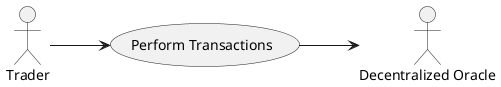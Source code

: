 @startuml case03
left to right direction
actor Trader as T
usecase "Perform Transactions" as UC2
actor "Decentralized Oracle" as O

T --> UC2
UC2 --> O
@enduml

@startuml caseSequenceDiagram03
hide footbox
actor Trader as T
boundary "Trade Panel" as UI
control "TransactionManager" as TM
control "BlockchainModule" as BM
entity "Transaction" as TX
entity "Portfolio" as PF
actor "Decentralized Oracle" as O

T -> UI : 1: Select "Trade"
UI -> TM : 2: Request Transaction Setup
TM -> O : 3: Query Real-Time Market Prices
O --> TM : 4: Return Aggregated Prices
TM -> UI : 5: Display Aggregated Market Data

T -> UI : 6: Input Transaction Details (buy/sell, cryptocurrency, amount, price
UI -> TM : 7: Submit Transaction Details
TM -> TX : 8: Create Transaction Object
TX --> TM : 9: Transaction Object Created
TM -> PF : 10: Validate Trader's Balance

group E1: Insufficient Balance
    TM -> UI : 10.1: Display "Insufficient Balance"
    note over T, UI : This use case ends.
end

alt AF1: Modify Transaction Details
    T -> UI : 11.1: Modify Transaction Parameters
    UI -> TM : 11.2: Submit Updated Transaction Details
    TM -> PF : 11.3: Revalidate Trader's Balance
    group E1: Insufficient Balance on Modification
        TM -> UI : 11.4: Display "Insufficient Balance"
    end
end

T -> UI : 12: Confirm Transaction
UI -> TM : 13: Process Transaction
TM -> BM : 14: Execute Transaction on Blockchain
BM --> TX : 15: Update Transaction Status

TM -> PF : 16: Update Trader's Portfolio
TM -> UI : 17: Display Transaction Confirmation

alt AF2: View Token-Specific Details
    T -> UI : 18.1: Request Token-Specific Details
    UI -> PF : 18.2: Retrieve Token Data
    PF --> UI : 18.3: Display Token Details
end

alt AF3: View Entire Portfolio
    T -> UI : 19.1: Request Entire Portfolio
    UI -> PF : 19.2: Retrieve Portfolio Data
    PF --> UI : 19.3: Display Entire Portfolio
end

T -> UI : 20: Close Trade Page and Return to Dashboard
@enduml



'@startuml caseSequence03
' hide footbox
' actor Trader as T
' boundary "Interface Panel" as UI
' participant "Cryptocurrency Trading System" as System
' participant "Blockchain Smart Contract" as BSC
' actor "Decentralized Oracle" as O

' T -> UI : Select "Trade" (SRS_REQ_301)
' UI -> System : Request Transaction Setup (SRS_REQ_301)
' System -> UI : Prompt for Transaction Details (SRS_REQ_302)

' T -> UI : Enter Transaction Details (buy/sell, crypto type, amount, price) (SRS_REQ_302)
' UI -> System : Submit Transaction Details (SRS_REQ_302)
' System -> O : Query Real-Time Prices (SRS_REQ_303)
' O --> System : Return Aggregated Prices (SRS_REQ_303)
' System -> System : Validate Balance (SRS_REQ_304)

' alt Modify Transaction Details
'     T -> UI : Modify Transaction Details (e.g., amount, price) (SRS_REQ_309_1)
'     UI -> System : Submit Modified Details (SRS_REQ_309_1)
'     System -> System : Revalidate Balance (SRS_REQ_309_2)
' end

' group E1: Insufficient Balance
'     System -> UI : Display "Insufficient Balance" (SRS_REQ_310_1)
'     note over T, UI : This use case ends.
' end

' T -> UI : Confirm Transaction (SRS_REQ_306)
' UI -> System : Process Transaction (SRS_REQ_306)
' System -> BSC : Execute Transaction on Blockchain (SRS_REQ_307)

' group E2: Blockchain Transaction Failure
'     BSC --> System : Transaction Failure (SRS_REQ_311_1)
'     System -> UI : Display "Transaction Failed" (SRS_REQ_311_1)
'     note over T, UI : Trader use case continue.
' end

' BSC --> System : Transaction Confirmed (SRS_REQ_308)
' System -> UI : Update Portfolio and Display Confirmation (SRS_REQ_308)
' @enduml
